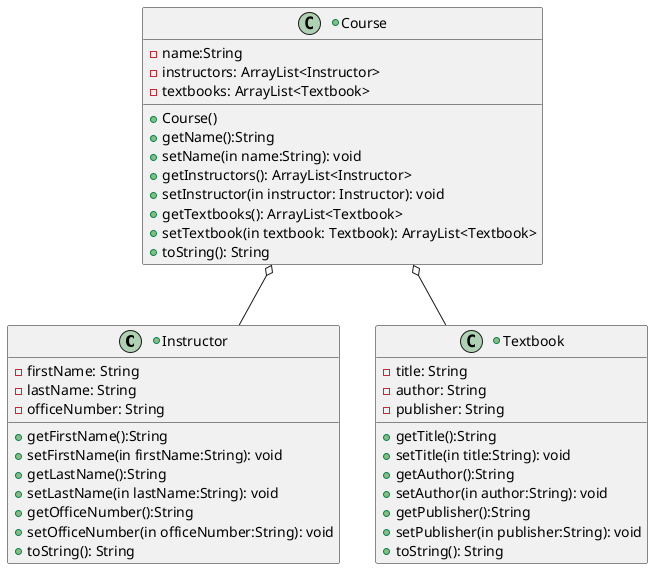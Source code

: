 @startuml
'https://plantuml.com/class-diagram

+class Instructor{
    -firstName: String
    -lastName: String
    -officeNumber: String

    +getFirstName():String
    +setFirstName(in firstName:String): void
    +getLastName():String
    +setLastName(in lastName:String): void
    +getOfficeNumber():String
    +setOfficeNumber(in officeNumber:String): void
    +toString(): String
}

+class Textbook{
    -title: String
    -author: String
    -publisher: String

    +getTitle():String
    +setTitle(in title:String): void
    +getAuthor():String
    +setAuthor(in author:String): void
    +getPublisher():String
    +setPublisher(in publisher:String): void
    +toString(): String
}

+class Course{
    - name:String
    - instructors: ArrayList<Instructor>
    - textbooks: ArrayList<Textbook>
    + Course()
    +getName():String
    +setName(in name:String): void
    +getInstructors(): ArrayList<Instructor>
    +setInstructor(in instructor: Instructor): void
    +getTextbooks(): ArrayList<Textbook>
    +setTextbook(in textbook: Textbook): ArrayList<Textbook>
    +toString(): String

}

Course o-- Instructor
Course o-- Textbook

@enduml